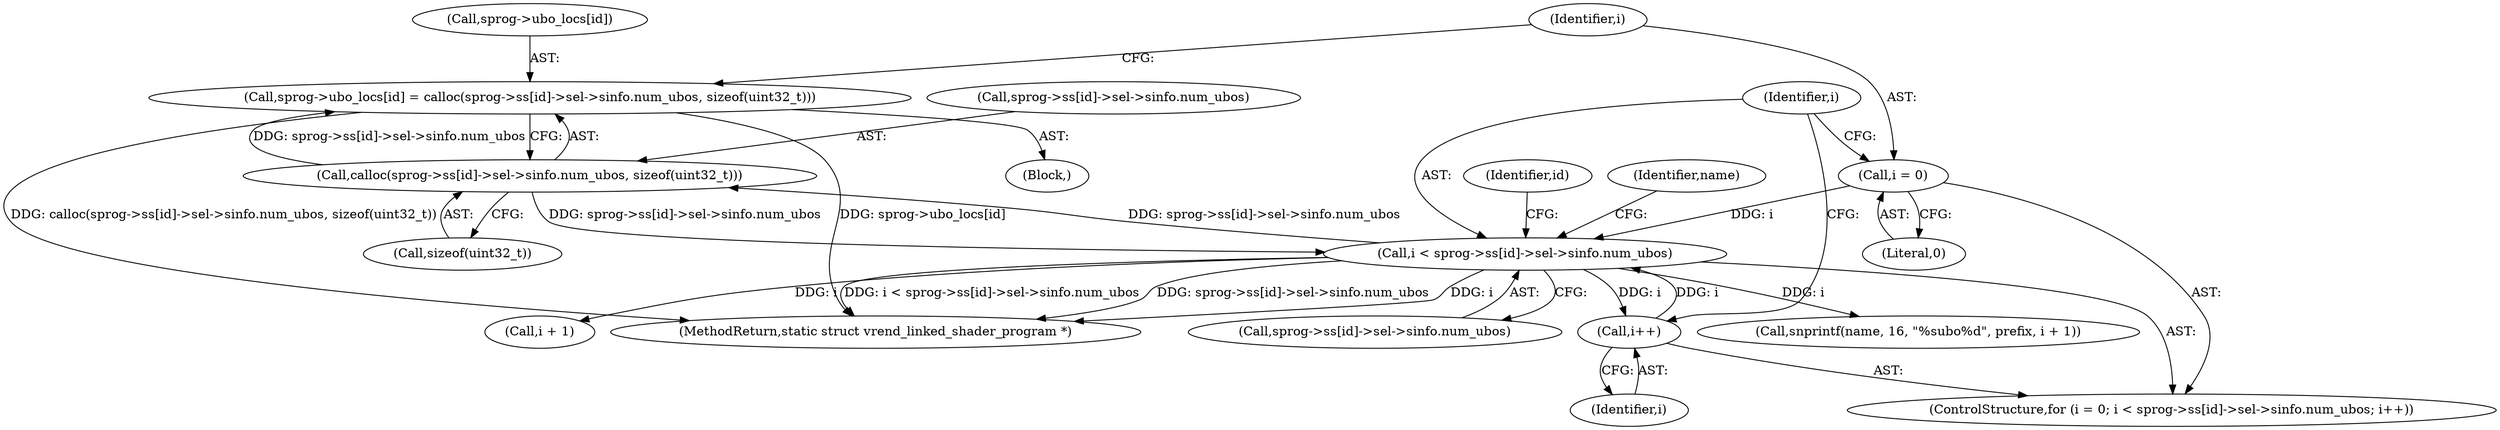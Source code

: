 digraph "0_virglrenderer_a2f12a1b0f95b13b6f8dc3d05d7b74b4386394e4@API" {
"1000999" [label="(Call,sprog->ubo_locs[id] = calloc(sprog->ss[id]->sel->sinfo.num_ubos, sizeof(uint32_t)))"];
"1001005" [label="(Call,calloc(sprog->ss[id]->sel->sinfo.num_ubos, sizeof(uint32_t)))"];
"1001023" [label="(Call,i < sprog->ss[id]->sel->sinfo.num_ubos)"];
"1001020" [label="(Call,i = 0)"];
"1001036" [label="(Call,i++)"];
"1001024" [label="(Identifier,i)"];
"1001017" [label="(Call,sizeof(uint32_t))"];
"1001025" [label="(Call,sprog->ss[id]->sel->sinfo.num_ubos)"];
"1000999" [label="(Call,sprog->ubo_locs[id] = calloc(sprog->ss[id]->sel->sinfo.num_ubos, sizeof(uint32_t)))"];
"1001006" [label="(Call,sprog->ss[id]->sel->sinfo.num_ubos)"];
"1001000" [label="(Call,sprog->ubo_locs[id])"];
"1001022" [label="(Literal,0)"];
"1001044" [label="(Call,i + 1)"];
"1000979" [label="(Identifier,id)"];
"1001040" [label="(Identifier,name)"];
"1000993" [label="(Block,)"];
"1001023" [label="(Call,i < sprog->ss[id]->sel->sinfo.num_ubos)"];
"1001021" [label="(Identifier,i)"];
"1001005" [label="(Call,calloc(sprog->ss[id]->sel->sinfo.num_ubos, sizeof(uint32_t)))"];
"1001107" [label="(MethodReturn,static struct vrend_linked_shader_program *)"];
"1001019" [label="(ControlStructure,for (i = 0; i < sprog->ss[id]->sel->sinfo.num_ubos; i++))"];
"1001036" [label="(Call,i++)"];
"1001020" [label="(Call,i = 0)"];
"1001039" [label="(Call,snprintf(name, 16, \"%subo%d\", prefix, i + 1))"];
"1001037" [label="(Identifier,i)"];
"1000999" -> "1000993"  [label="AST: "];
"1000999" -> "1001005"  [label="CFG: "];
"1001000" -> "1000999"  [label="AST: "];
"1001005" -> "1000999"  [label="AST: "];
"1001021" -> "1000999"  [label="CFG: "];
"1000999" -> "1001107"  [label="DDG: calloc(sprog->ss[id]->sel->sinfo.num_ubos, sizeof(uint32_t))"];
"1000999" -> "1001107"  [label="DDG: sprog->ubo_locs[id]"];
"1001005" -> "1000999"  [label="DDG: sprog->ss[id]->sel->sinfo.num_ubos"];
"1001005" -> "1001017"  [label="CFG: "];
"1001006" -> "1001005"  [label="AST: "];
"1001017" -> "1001005"  [label="AST: "];
"1001023" -> "1001005"  [label="DDG: sprog->ss[id]->sel->sinfo.num_ubos"];
"1001005" -> "1001023"  [label="DDG: sprog->ss[id]->sel->sinfo.num_ubos"];
"1001023" -> "1001019"  [label="AST: "];
"1001023" -> "1001025"  [label="CFG: "];
"1001024" -> "1001023"  [label="AST: "];
"1001025" -> "1001023"  [label="AST: "];
"1001040" -> "1001023"  [label="CFG: "];
"1000979" -> "1001023"  [label="CFG: "];
"1001023" -> "1001107"  [label="DDG: i"];
"1001023" -> "1001107"  [label="DDG: i < sprog->ss[id]->sel->sinfo.num_ubos"];
"1001023" -> "1001107"  [label="DDG: sprog->ss[id]->sel->sinfo.num_ubos"];
"1001020" -> "1001023"  [label="DDG: i"];
"1001036" -> "1001023"  [label="DDG: i"];
"1001023" -> "1001036"  [label="DDG: i"];
"1001023" -> "1001039"  [label="DDG: i"];
"1001023" -> "1001044"  [label="DDG: i"];
"1001020" -> "1001019"  [label="AST: "];
"1001020" -> "1001022"  [label="CFG: "];
"1001021" -> "1001020"  [label="AST: "];
"1001022" -> "1001020"  [label="AST: "];
"1001024" -> "1001020"  [label="CFG: "];
"1001036" -> "1001019"  [label="AST: "];
"1001036" -> "1001037"  [label="CFG: "];
"1001037" -> "1001036"  [label="AST: "];
"1001024" -> "1001036"  [label="CFG: "];
}
